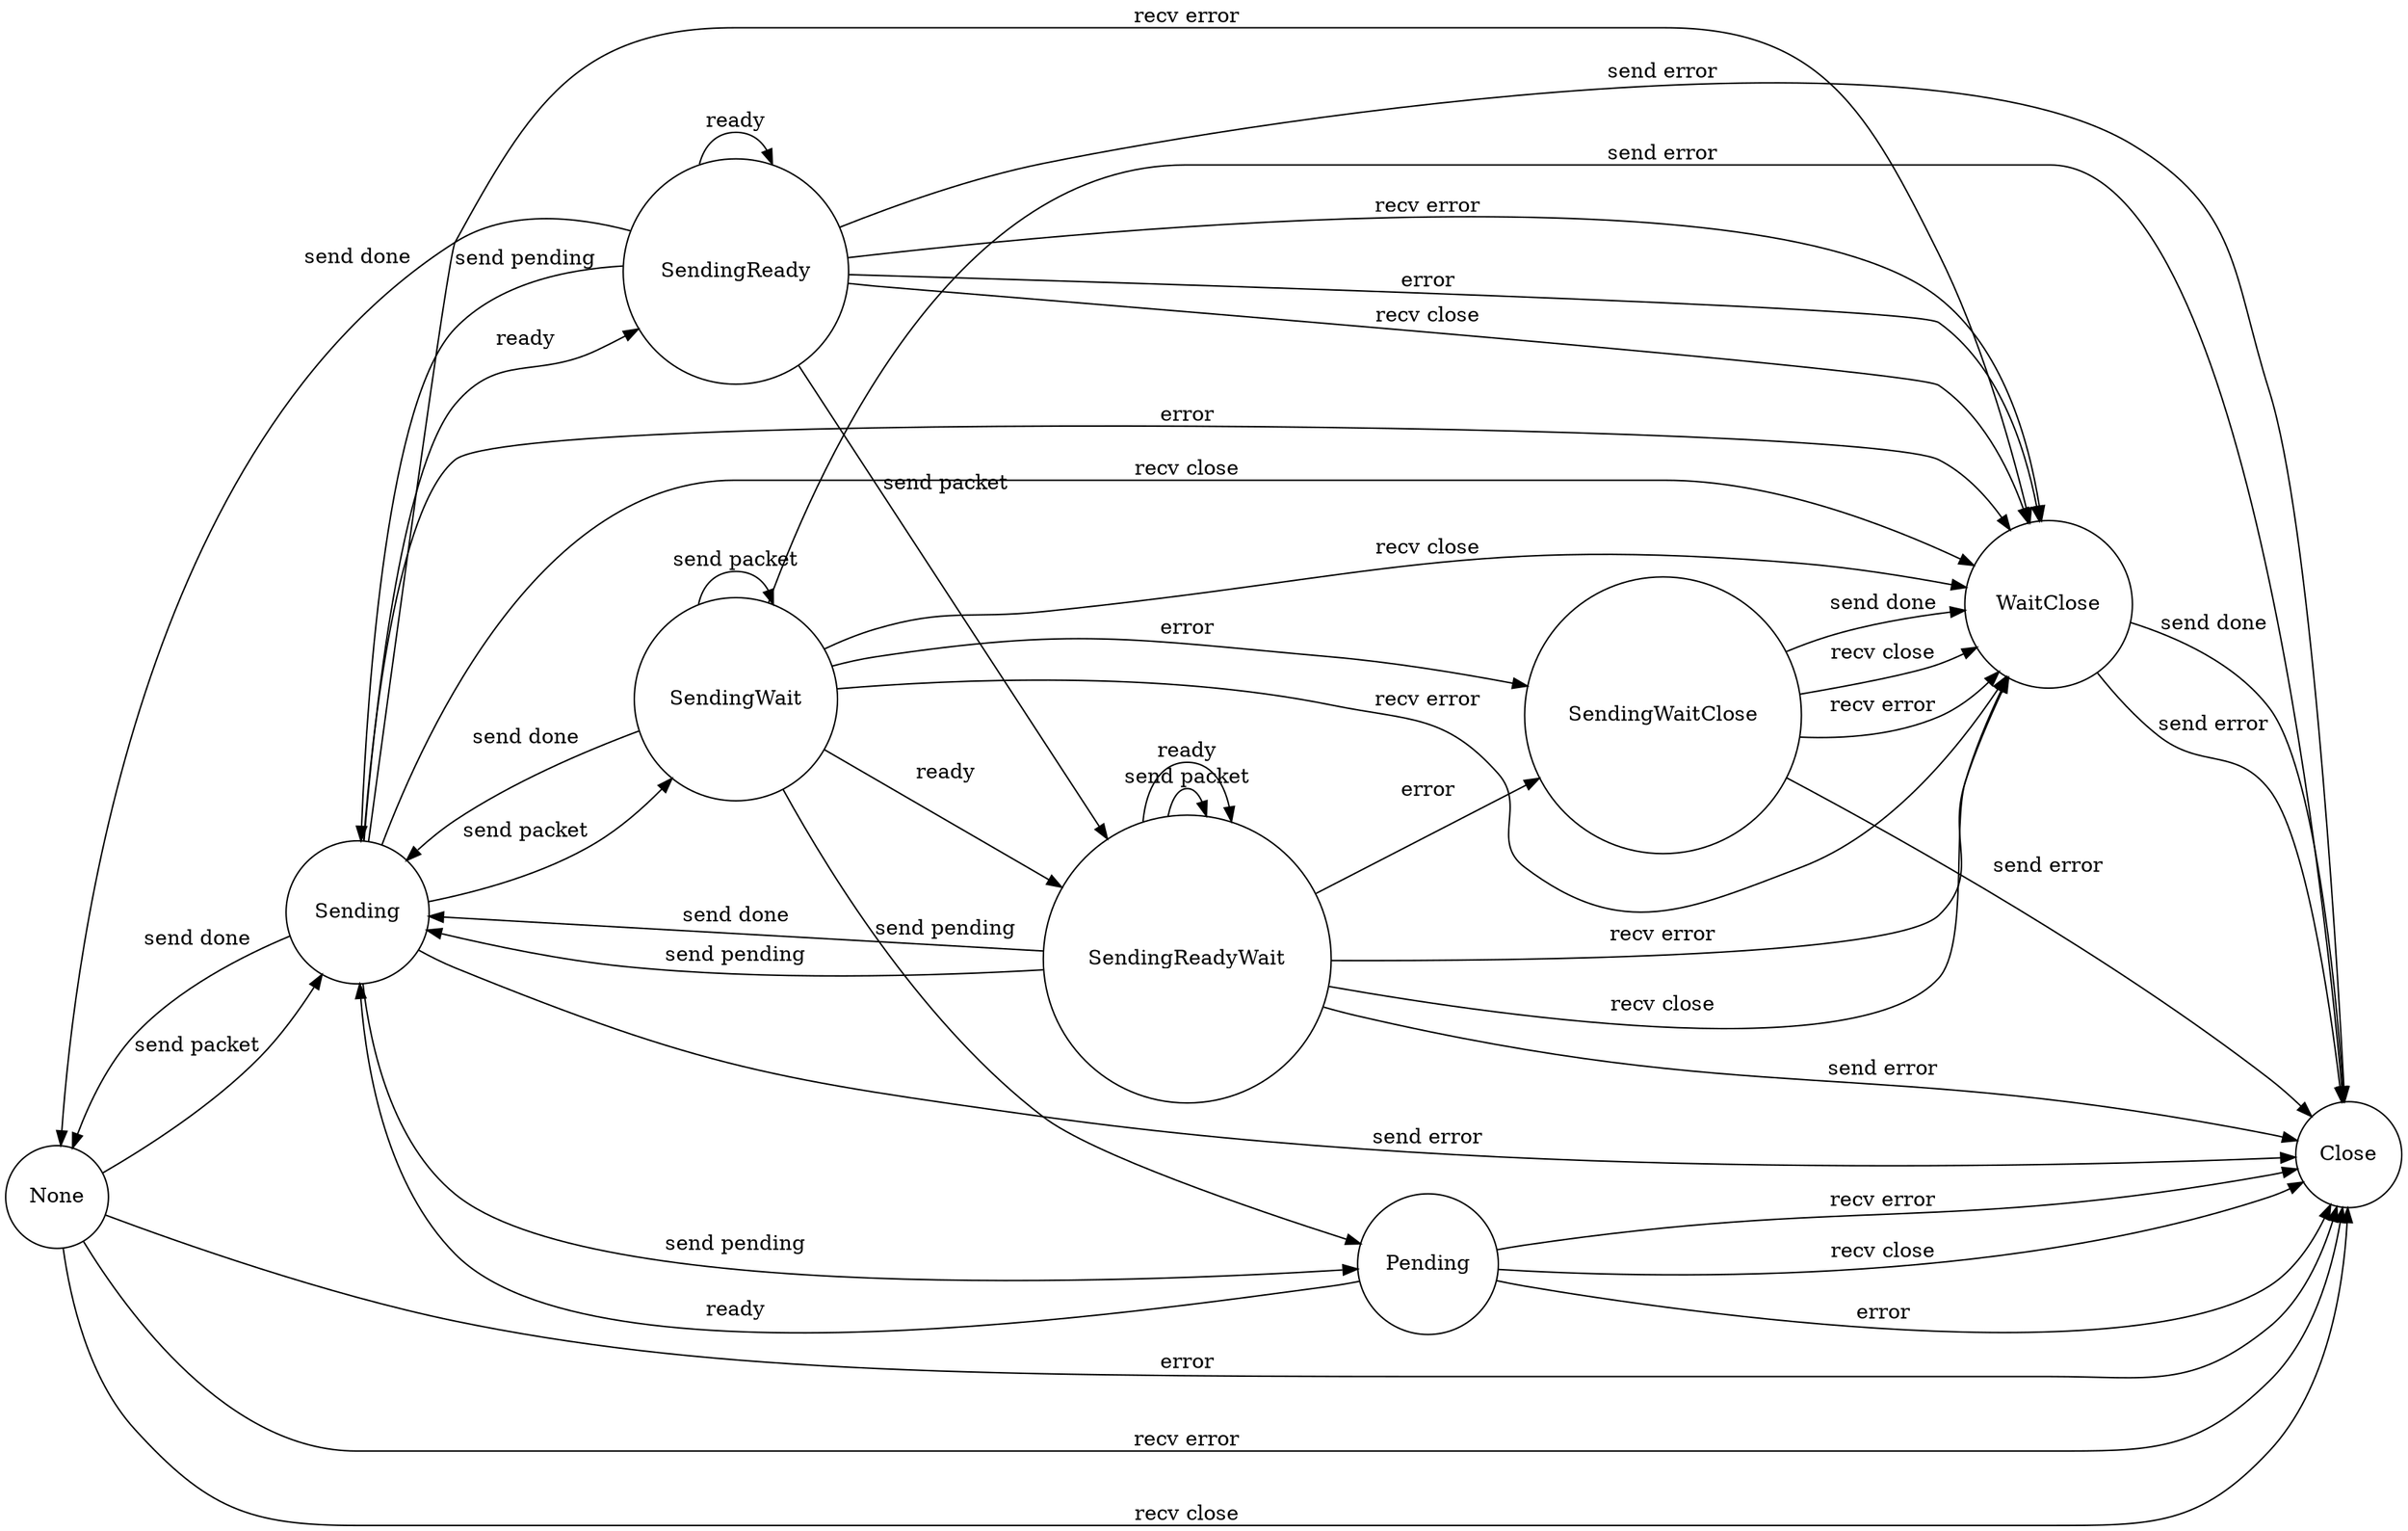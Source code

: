digraph connection_life_time {
    rankdir=LR;
    node [shape = circle];
    None -> Sending [label="send packet"]
    None -> Close[label="error"]
    None -> Close[label="recv error"]
    None -> Close[label="recv close"]
    Sending -> SendingWait [label="send packet"]
    Sending -> None [label="send done"]
    Sending -> Close [label="send error"]
    Sending -> Pending [label="send pending"]
    Sending -> SendingReady [label="ready"]
    Sending -> WaitClose [label="error"]
    Sending -> WaitClose [label="recv close"]
    Sending -> WaitClose [label="recv error"]
    Pending -> Close[label="error"]
    Pending -> Close[label="recv error"]
    Pending -> Close[label="recv close"]
    Pending -> Sending[label="ready"]
    SendingReady -> None [label="send done"]
    SendingReady -> Sending [label="send pending"]
    SendingReady -> SendingReady [label="ready"]
    SendingReady -> SendingReadyWait [label="send packet"]
    SendingReady -> Close [label="send error"]
    SendingReady -> WaitClose [label="error"]
    SendingReady -> WaitClose [label="recv close"]
    SendingReady -> WaitClose [label="recv error"]
    SendingWait -> SendingWait [label="send packet"]
    SendingWait -> Pending [label="send pending"]
    SendingWait -> Sending [label="send done"]
    SendingWait -> SendingReadyWait [label="ready"]
    SendingWait -> SendingWaitClose [label="error"] 
    SendingWait -> Close [label="send error"]
    SendingWait -> WaitClose [label="recv close"]
    SendingWait -> WaitClose [label="recv error"]

    SendingReadyWait -> SendingReadyWait [label="send packet"]
    SendingReadyWait -> Sending [label="send done"]
    SendingReadyWait -> Sending [label="send pending"]
    SendingReadyWait -> SendingWaitClose [label="error"] 
    SendingReadyWait -> SendingReadyWait [label="ready"]
    SendingReadyWait -> Close [label="send error"]
    SendingReadyWait -> WaitClose [label="recv close"]
    SendingReadyWait -> WaitClose [label="recv error"]

    SendingWaitClose -> Close [label="send error"]
    SendingWaitClose -> WaitClose [label="send done"]
    SendingWaitClose -> WaitClose [label="recv close"]
    SendingWaitClose -> WaitClose [label="recv error"]
    WaitClose -> Close [label="send done"]
    WaitClose -> Close [label="send error"]
}